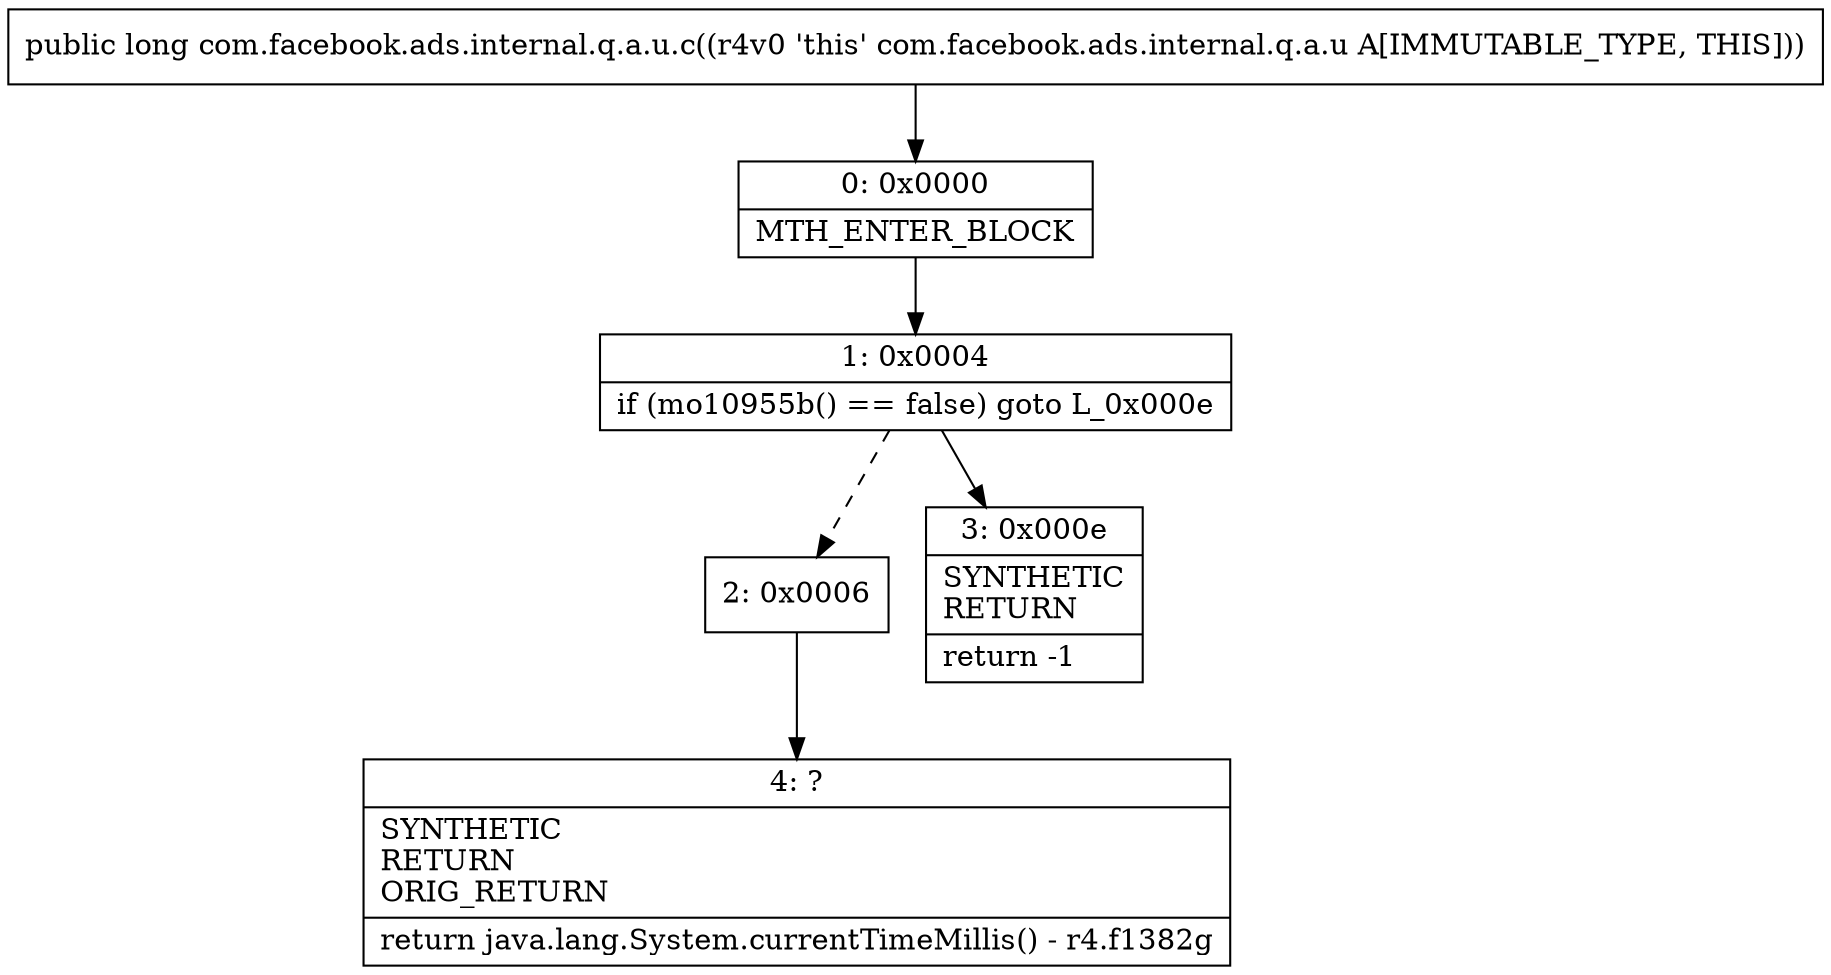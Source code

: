 digraph "CFG forcom.facebook.ads.internal.q.a.u.c()J" {
Node_0 [shape=record,label="{0\:\ 0x0000|MTH_ENTER_BLOCK\l}"];
Node_1 [shape=record,label="{1\:\ 0x0004|if (mo10955b() == false) goto L_0x000e\l}"];
Node_2 [shape=record,label="{2\:\ 0x0006}"];
Node_3 [shape=record,label="{3\:\ 0x000e|SYNTHETIC\lRETURN\l|return \-1\l}"];
Node_4 [shape=record,label="{4\:\ ?|SYNTHETIC\lRETURN\lORIG_RETURN\l|return java.lang.System.currentTimeMillis() \- r4.f1382g\l}"];
MethodNode[shape=record,label="{public long com.facebook.ads.internal.q.a.u.c((r4v0 'this' com.facebook.ads.internal.q.a.u A[IMMUTABLE_TYPE, THIS])) }"];
MethodNode -> Node_0;
Node_0 -> Node_1;
Node_1 -> Node_2[style=dashed];
Node_1 -> Node_3;
Node_2 -> Node_4;
}

